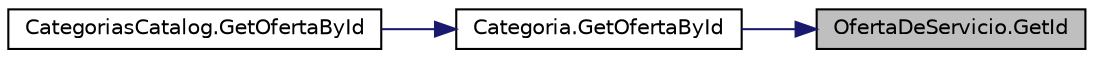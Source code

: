 digraph "OfertaDeServicio.GetId"
{
 // INTERACTIVE_SVG=YES
 // LATEX_PDF_SIZE
  edge [fontname="Helvetica",fontsize="10",labelfontname="Helvetica",labelfontsize="10"];
  node [fontname="Helvetica",fontsize="10",shape=record];
  rankdir="RL";
  Node1 [label="OfertaDeServicio.GetId",height=0.2,width=0.4,color="black", fillcolor="grey75", style="filled", fontcolor="black",tooltip="Método para obtener id de OfertaDeServicio"];
  Node1 -> Node2 [dir="back",color="midnightblue",fontsize="10",style="solid",fontname="Helvetica"];
  Node2 [label="Categoria.GetOfertaById",height=0.2,width=0.4,color="black", fillcolor="white", style="filled",URL="$classCategoria.html#a89901a153f0f3b2b29be4edd8e3e2435",tooltip="Filtrar OfertaDeServicio por id"];
  Node2 -> Node3 [dir="back",color="midnightblue",fontsize="10",style="solid",fontname="Helvetica"];
  Node3 [label="CategoriasCatalog.GetOfertaById",height=0.2,width=0.4,color="black", fillcolor="white", style="filled",URL="$classCategoriasCatalog.html#a19cc28dc8303a7d6d5b77db7a57d503d",tooltip="Método para obtener OfertaDeServicio por id"];
}
